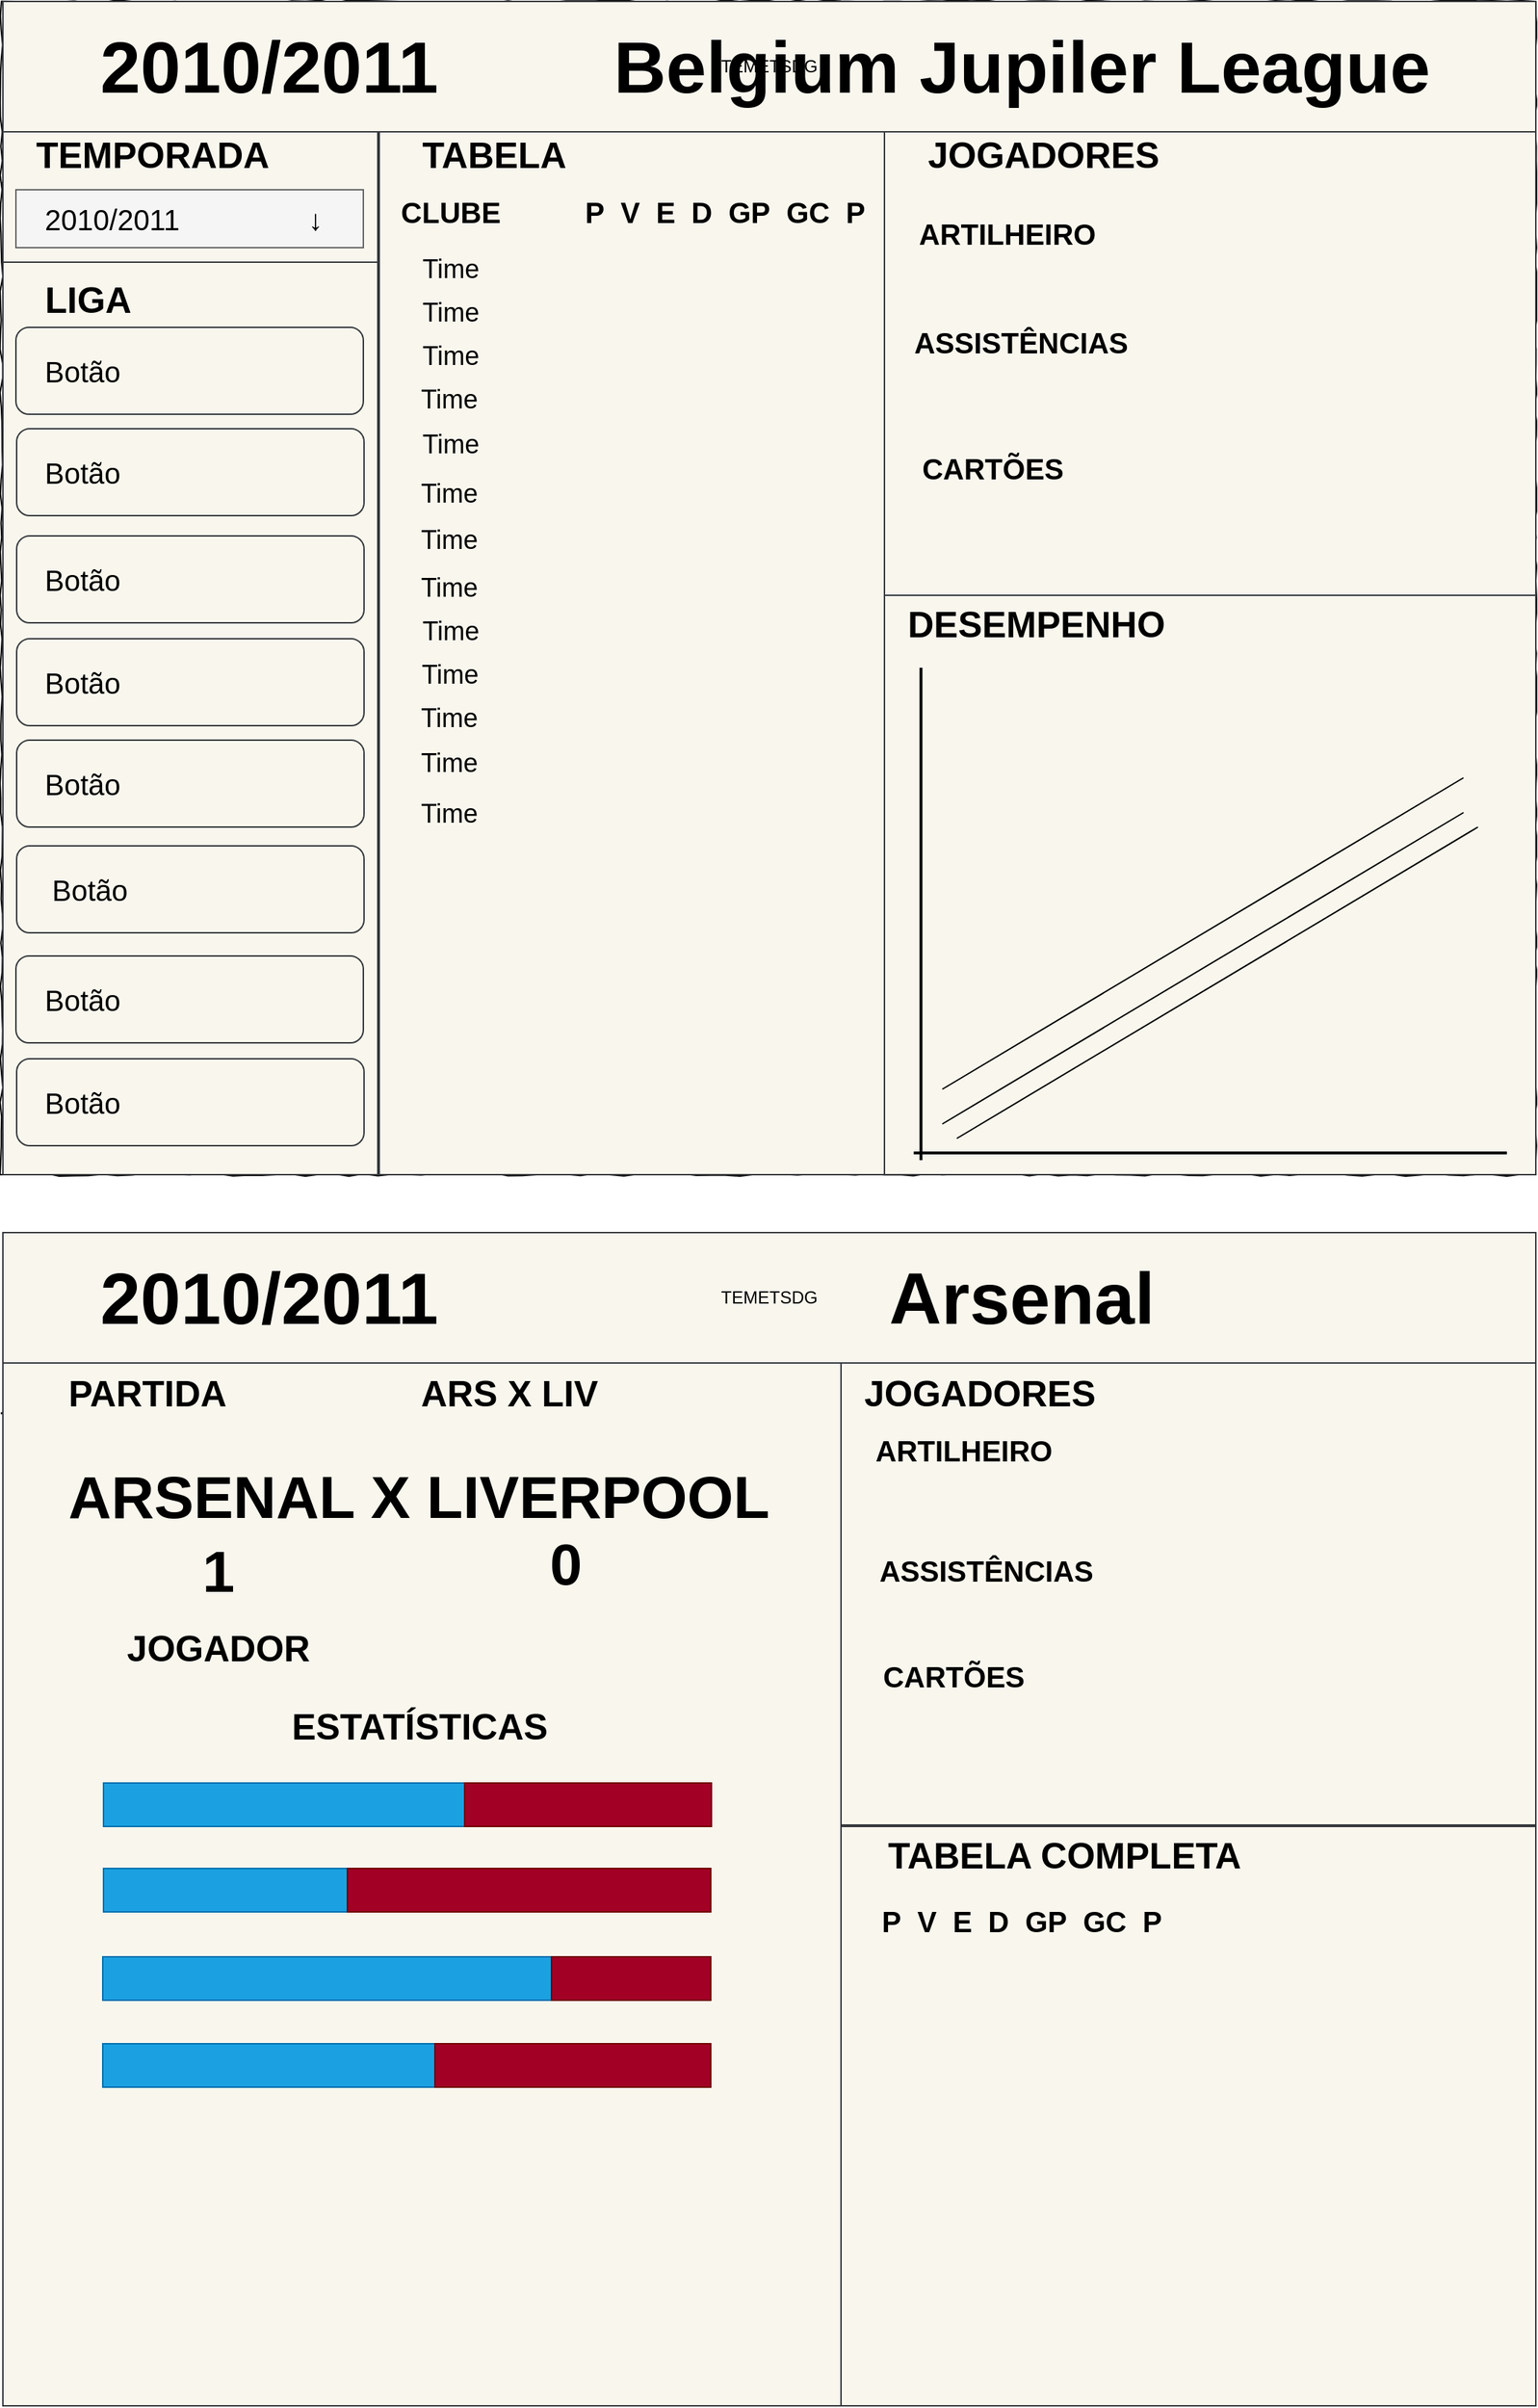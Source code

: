 <mxfile version="24.4.0" type="device">
  <diagram name="Page-1" id="03018318-947c-dd8e-b7a3-06fadd420f32">
    <mxGraphModel dx="1767" dy="884" grid="1" gridSize="10" guides="1" tooltips="1" connect="1" arrows="1" fold="1" page="1" pageScale="1" pageWidth="1100" pageHeight="850" background="#ffffff" math="0" shadow="0">
      <root>
        <mxCell id="0" />
        <mxCell id="1" parent="0" />
        <mxCell id="677b7b8949515195-1" value="&#xa;&lt;b style=&quot;forced-color-adjust: none; border-color: rgb(0, 0, 0); color: rgb(0, 0, 0); font-family: Helvetica; font-style: normal; font-variant-ligatures: normal; font-variant-caps: normal; letter-spacing: normal; orphans: 2; text-align: center; text-indent: 0px; text-transform: none; widows: 2; word-spacing: 0px; -webkit-text-stroke-width: 0px; white-space: normal; background-color: rgb(27, 29, 30); text-decoration-thickness: initial; text-decoration-style: initial; text-decoration-color: initial; font-size: 25px;&quot;&gt;TEMPORADA&lt;/b&gt;&#xa;&#xa;" style="whiteSpace=wrap;html=1;rounded=0;shadow=0;labelBackgroundColor=none;strokeColor=#000000;strokeWidth=1;fillColor=none;fontFamily=Verdana;fontSize=12;fontColor=#000000;align=center;comic=1;" parent="1" vertex="1">
          <mxGeometry x="20" y="20" width="1060" height="810" as="geometry" />
        </mxCell>
        <mxCell id="677b7b8949515195-4" value="Topic 1" style="text;html=1;points=[];align=left;verticalAlign=top;spacingTop=-4;fontSize=14;fontFamily=Verdana" parent="1" vertex="1">
          <mxGeometry x="780" y="40" width="60" height="20" as="geometry" />
        </mxCell>
        <mxCell id="677b7b8949515195-5" value="Topic 2" style="text;html=1;points=[];align=left;verticalAlign=top;spacingTop=-4;fontSize=14;fontFamily=Verdana" parent="1" vertex="1">
          <mxGeometry x="860" y="40" width="60" height="20" as="geometry" />
        </mxCell>
        <mxCell id="677b7b8949515195-6" value="Topic 3" style="text;html=1;points=[];align=left;verticalAlign=top;spacingTop=-4;fontSize=14;fontFamily=Verdana" parent="1" vertex="1">
          <mxGeometry x="930" y="40" width="60" height="20" as="geometry" />
        </mxCell>
        <mxCell id="677b7b8949515195-7" value="Topic 4" style="text;html=1;points=[];align=left;verticalAlign=top;spacingTop=-4;fontSize=14;fontFamily=Verdana" parent="1" vertex="1">
          <mxGeometry x="1000" y="40" width="60" height="20" as="geometry" />
        </mxCell>
        <mxCell id="677b7b8949515195-8" value="" style="whiteSpace=wrap;html=1;rounded=0;shadow=0;labelBackgroundColor=none;strokeWidth=1;fillColor=none;fontFamily=Verdana;fontSize=12;align=center;comic=1;" parent="1" vertex="1">
          <mxGeometry x="30" y="230" width="200" height="590" as="geometry" />
        </mxCell>
        <mxCell id="677b7b8949515195-9" value="" style="line;strokeWidth=1;html=1;rounded=0;shadow=0;labelBackgroundColor=none;fillColor=none;fontFamily=Verdana;fontSize=14;fontColor=#000000;align=center;comic=1;" parent="1" vertex="1">
          <mxGeometry x="20" y="140" width="1060" height="10" as="geometry" />
        </mxCell>
        <mxCell id="677b7b8949515195-10" value="" style="whiteSpace=wrap;html=1;rounded=0;shadow=0;labelBackgroundColor=none;strokeWidth=1;fillColor=none;fontFamily=Verdana;fontSize=12;align=center;comic=1;" parent="1" vertex="1">
          <mxGeometry x="30" y="160" width="1040" height="50" as="geometry" />
        </mxCell>
        <mxCell id="677b7b8949515195-11" value="Section 1" style="text;html=1;points=[];align=left;verticalAlign=top;spacingTop=-4;fontSize=14;fontFamily=Verdana" parent="1" vertex="1">
          <mxGeometry x="330" y="175" width="60" height="20" as="geometry" />
        </mxCell>
        <mxCell id="677b7b8949515195-12" value="Section 2" style="text;html=1;points=[];align=left;verticalAlign=top;spacingTop=-4;fontSize=14;fontFamily=Verdana" parent="1" vertex="1">
          <mxGeometry x="477" y="175" width="60" height="20" as="geometry" />
        </mxCell>
        <mxCell id="677b7b8949515195-13" value="Section 3" style="text;html=1;points=[];align=left;verticalAlign=top;spacingTop=-4;fontSize=14;fontFamily=Verdana" parent="1" vertex="1">
          <mxGeometry x="623" y="175" width="60" height="20" as="geometry" />
        </mxCell>
        <mxCell id="677b7b8949515195-14" value="Section 4" style="text;html=1;points=[];align=left;verticalAlign=top;spacingTop=-4;fontSize=14;fontFamily=Verdana" parent="1" vertex="1">
          <mxGeometry x="770" y="175" width="60" height="20" as="geometry" />
        </mxCell>
        <mxCell id="677b7b8949515195-15" value="&lt;div style=&quot;text-align: justify&quot;&gt;&lt;span&gt;Lorem ipsum dolor sit amet, consectetur adipisicing elit, sed do eiusmod tempor incididunt ut labore et dolore magna aliqua. Ut enim ad minim veniam, quis nostrud exercitation ullamco laboris nisi ut aliquip ex ea commodo consequat. Duis aute irure dolor in reprehenderit in voluptate velit esse cillum dolore eu fugiat nulla pariatur. Excepteur sint occaecat cupidatat non proident, sunt in culpa qui officia deserunt mollit anim id est laborum.&lt;/span&gt;&lt;/div&gt;&lt;div style=&quot;text-align: justify&quot;&gt;&lt;span&gt;Sed ut perspiciatis unde omnis iste natus error sit voluptatem accusantium doloremque laudantium, totam rem aperiam, eaque ipsa quae ab illo inventore veritatis et quasi architecto beatae vitae dicta sunt explicabo. Nemo enim ipsam voluptatem quia voluptas sit aspernatur aut odit aut fugit, sed quia consequuntur magni dolores eos qui ratione voluptatem sequi nesciunt.&amp;nbsp;&lt;/span&gt;&lt;/div&gt;" style="whiteSpace=wrap;html=1;rounded=0;shadow=0;labelBackgroundColor=none;strokeWidth=1;fillColor=none;fontFamily=Verdana;fontSize=12;align=center;verticalAlign=top;spacing=10;comic=1;" parent="1" vertex="1">
          <mxGeometry x="250" y="640" width="580" height="180" as="geometry" />
        </mxCell>
        <mxCell id="677b7b8949515195-25" value="" style="whiteSpace=wrap;html=1;rounded=0;shadow=0;labelBackgroundColor=none;strokeWidth=1;fillColor=none;fontFamily=Verdana;fontSize=12;align=center;comic=1;" parent="1" vertex="1">
          <mxGeometry x="840" y="230" width="230" height="400" as="geometry" />
        </mxCell>
        <mxCell id="677b7b8949515195-26" value="" style="whiteSpace=wrap;html=1;rounded=0;shadow=0;labelBackgroundColor=none;strokeWidth=1;fillColor=none;fontFamily=Verdana;fontSize=12;align=center;comic=1;" parent="1" vertex="1">
          <mxGeometry x="840" y="640" width="230" height="180" as="geometry" />
        </mxCell>
        <mxCell id="677b7b8949515195-27" value="Section 1" style="text;html=1;points=[];align=left;verticalAlign=top;spacingTop=-4;fontSize=14;fontFamily=Verdana" parent="1" vertex="1">
          <mxGeometry x="40" y="250" width="170" height="20" as="geometry" />
        </mxCell>
        <mxCell id="677b7b8949515195-28" value="Section 2" style="text;html=1;points=[];align=left;verticalAlign=top;spacingTop=-4;fontSize=14;fontFamily=Verdana" parent="1" vertex="1">
          <mxGeometry x="40" y="286" width="170" height="20" as="geometry" />
        </mxCell>
        <mxCell id="677b7b8949515195-29" value="Section 3" style="text;html=1;points=[];align=left;verticalAlign=top;spacingTop=-4;fontSize=14;fontFamily=Verdana" parent="1" vertex="1">
          <mxGeometry x="40" y="321" width="170" height="20" as="geometry" />
        </mxCell>
        <mxCell id="677b7b8949515195-30" value="Section 4" style="text;html=1;points=[];align=left;verticalAlign=top;spacingTop=-4;fontSize=14;fontFamily=Verdana" parent="1" vertex="1">
          <mxGeometry x="40" y="357" width="170" height="20" as="geometry" />
        </mxCell>
        <mxCell id="677b7b8949515195-31" value="Section 7" style="text;html=1;points=[];align=left;verticalAlign=top;spacingTop=-4;fontSize=14;fontFamily=Verdana" parent="1" vertex="1">
          <mxGeometry x="40" y="464" width="170" height="20" as="geometry" />
        </mxCell>
        <mxCell id="677b7b8949515195-32" value="Section 8" style="text;html=1;points=[];align=left;verticalAlign=top;spacingTop=-4;fontSize=14;fontFamily=Verdana" parent="1" vertex="1">
          <mxGeometry x="40" y="500" width="170" height="20" as="geometry" />
        </mxCell>
        <mxCell id="677b7b8949515195-33" value="Section 9" style="text;html=1;points=[];align=left;verticalAlign=top;spacingTop=-4;fontSize=14;fontFamily=Verdana" parent="1" vertex="1">
          <mxGeometry x="40" y="536" width="170" height="20" as="geometry" />
        </mxCell>
        <mxCell id="677b7b8949515195-34" value="Section 10" style="text;html=1;points=[];align=left;verticalAlign=top;spacingTop=-4;fontSize=14;fontFamily=Verdana" parent="1" vertex="1">
          <mxGeometry x="40" y="571" width="170" height="20" as="geometry" />
        </mxCell>
        <mxCell id="677b7b8949515195-35" value="Section 11" style="text;html=1;points=[];align=left;verticalAlign=top;spacingTop=-4;fontSize=14;fontFamily=Verdana" parent="1" vertex="1">
          <mxGeometry x="40" y="607" width="170" height="20" as="geometry" />
        </mxCell>
        <mxCell id="677b7b8949515195-36" value="Section 12" style="text;html=1;points=[];align=left;verticalAlign=top;spacingTop=-4;fontSize=14;fontFamily=Verdana" parent="1" vertex="1">
          <mxGeometry x="40" y="643" width="170" height="20" as="geometry" />
        </mxCell>
        <mxCell id="677b7b8949515195-37" value="Section 13" style="text;html=1;points=[];align=left;verticalAlign=top;spacingTop=-4;fontSize=14;fontFamily=Verdana" parent="1" vertex="1">
          <mxGeometry x="40" y="679" width="170" height="20" as="geometry" />
        </mxCell>
        <mxCell id="677b7b8949515195-38" value="Section 14" style="text;html=1;points=[];align=left;verticalAlign=top;spacingTop=-4;fontSize=14;fontFamily=Verdana" parent="1" vertex="1">
          <mxGeometry x="40" y="714" width="170" height="20" as="geometry" />
        </mxCell>
        <mxCell id="677b7b8949515195-39" value="Section 5" style="text;html=1;points=[];align=left;verticalAlign=top;spacingTop=-4;fontSize=14;fontFamily=Verdana" parent="1" vertex="1">
          <mxGeometry x="40" y="393" width="170" height="20" as="geometry" />
        </mxCell>
        <mxCell id="677b7b8949515195-40" value="Section 6" style="text;html=1;points=[];align=left;verticalAlign=top;spacingTop=-4;fontSize=14;fontFamily=Verdana" parent="1" vertex="1">
          <mxGeometry x="40" y="429" width="170" height="20" as="geometry" />
        </mxCell>
        <mxCell id="677b7b8949515195-41" value="Section 15" style="text;html=1;points=[];align=left;verticalAlign=top;spacingTop=-4;fontSize=14;fontFamily=Verdana" parent="1" vertex="1">
          <mxGeometry x="40" y="750" width="170" height="20" as="geometry" />
        </mxCell>
        <mxCell id="677b7b8949515195-42" value="External Links" style="text;html=1;points=[];align=left;verticalAlign=top;spacingTop=-4;fontSize=14;fontFamily=Verdana" parent="1" vertex="1">
          <mxGeometry x="860" y="653" width="170" height="20" as="geometry" />
        </mxCell>
        <mxCell id="677b7b8949515195-44" value="Feature 1" style="text;html=1;points=[];align=left;verticalAlign=top;spacingTop=-4;fontSize=14;fontFamily=Verdana" parent="1" vertex="1">
          <mxGeometry x="860" y="250" width="170" height="20" as="geometry" />
        </mxCell>
        <mxCell id="677b7b8949515195-45" value="Feature 2" style="text;html=1;points=[];align=left;verticalAlign=top;spacingTop=-4;fontSize=14;fontFamily=Verdana" parent="1" vertex="1">
          <mxGeometry x="860" y="285" width="170" height="20" as="geometry" />
        </mxCell>
        <mxCell id="677b7b8949515195-46" value="Feature 3" style="text;html=1;points=[];align=left;verticalAlign=top;spacingTop=-4;fontSize=14;fontFamily=Verdana" parent="1" vertex="1">
          <mxGeometry x="860" y="320" width="170" height="20" as="geometry" />
        </mxCell>
        <mxCell id="677b7b8949515195-47" value="Feature 4" style="text;html=1;points=[];align=left;verticalAlign=top;spacingTop=-4;fontSize=14;fontFamily=Verdana" parent="1" vertex="1">
          <mxGeometry x="860" y="355" width="170" height="20" as="geometry" />
        </mxCell>
        <mxCell id="677b7b8949515195-48" value="Feature 5" style="text;html=1;points=[];align=left;verticalAlign=top;spacingTop=-4;fontSize=14;fontFamily=Verdana" parent="1" vertex="1">
          <mxGeometry x="860" y="390" width="170" height="20" as="geometry" />
        </mxCell>
        <mxCell id="677b7b8949515195-49" value="Feature 6" style="text;html=1;points=[];align=left;verticalAlign=top;spacingTop=-4;fontSize=14;fontFamily=Verdana" parent="1" vertex="1">
          <mxGeometry x="860" y="425" width="170" height="20" as="geometry" />
        </mxCell>
        <mxCell id="K0GznlZkVkW4BmWuApX--1" value="TEMETSDG" style="rounded=0;whiteSpace=wrap;html=1;fillColor=#f9f7ed;strokeColor=#36393d;" vertex="1" parent="1">
          <mxGeometry x="21" y="20" width="1059" height="90" as="geometry" />
        </mxCell>
        <mxCell id="K0GznlZkVkW4BmWuApX--2" value="&lt;font color=&quot;#000000&quot; style=&quot;font-size: 50px;&quot;&gt;&lt;b&gt;2010/2011&lt;/b&gt;&lt;/font&gt;" style="text;html=1;align=center;verticalAlign=middle;whiteSpace=wrap;rounded=0;fillColor=none;strokeColor=none;" vertex="1" parent="1">
          <mxGeometry x="40" y="30" width="330" height="70" as="geometry" />
        </mxCell>
        <mxCell id="K0GznlZkVkW4BmWuApX--3" value="&lt;font color=&quot;#000000&quot; style=&quot;font-size: 50px;&quot;&gt;&lt;b&gt;Belgium Jupiler League&lt;/b&gt;&lt;/font&gt;" style="text;html=1;align=center;verticalAlign=middle;whiteSpace=wrap;rounded=0;fillColor=none;strokeColor=none;" vertex="1" parent="1">
          <mxGeometry x="410" y="30" width="630" height="70" as="geometry" />
        </mxCell>
        <mxCell id="K0GznlZkVkW4BmWuApX--4" value="" style="rounded=0;whiteSpace=wrap;html=1;fillColor=#f9f7ed;strokeColor=#36393d;" vertex="1" parent="1">
          <mxGeometry x="21" y="110" width="259" height="90" as="geometry" />
        </mxCell>
        <mxCell id="K0GznlZkVkW4BmWuApX--6" value="&lt;font size=&quot;1&quot; color=&quot;#000000&quot; style=&quot;&quot;&gt;&lt;b style=&quot;font-size: 25px;&quot;&gt;TEMPORADA&lt;/b&gt;&lt;/font&gt;" style="text;html=1;align=center;verticalAlign=middle;whiteSpace=wrap;rounded=0;fillColor=none;strokeColor=none;" vertex="1" parent="1">
          <mxGeometry x="30" y="110" width="189" height="30" as="geometry" />
        </mxCell>
        <mxCell id="K0GznlZkVkW4BmWuApX--7" value="" style="rounded=0;whiteSpace=wrap;html=1;fillColor=#f5f5f5;strokeColor=#666666;fontColor=#333333;" vertex="1" parent="1">
          <mxGeometry x="30" y="150" width="240" height="40" as="geometry" />
        </mxCell>
        <mxCell id="K0GznlZkVkW4BmWuApX--8" value="Text" style="text;html=1;align=center;verticalAlign=middle;whiteSpace=wrap;rounded=0;" vertex="1" parent="1">
          <mxGeometry x="480" y="320" width="60" height="30" as="geometry" />
        </mxCell>
        <mxCell id="K0GznlZkVkW4BmWuApX--9" value="Text" style="text;html=1;align=center;verticalAlign=middle;whiteSpace=wrap;rounded=0;" vertex="1" parent="1">
          <mxGeometry x="480" y="320" width="60" height="30" as="geometry" />
        </mxCell>
        <mxCell id="K0GznlZkVkW4BmWuApX--10" value="&lt;font color=&quot;#000000&quot; style=&quot;font-size: 20px;&quot;&gt;2010/2011&amp;nbsp; &amp;nbsp; &amp;nbsp; &amp;nbsp; &amp;nbsp; &amp;nbsp; &amp;nbsp; &amp;nbsp; ↓&lt;/font&gt;" style="text;html=1;align=center;verticalAlign=middle;whiteSpace=wrap;rounded=0;fillColor=none;strokeColor=none;" vertex="1" parent="1">
          <mxGeometry x="30.5" y="155" width="229.5" height="30" as="geometry" />
        </mxCell>
        <mxCell id="K0GznlZkVkW4BmWuApX--11" value="" style="rounded=0;whiteSpace=wrap;html=1;fillColor=#f9f7ed;strokeColor=#36393d;" vertex="1" parent="1">
          <mxGeometry x="21" y="200" width="259" height="630" as="geometry" />
        </mxCell>
        <mxCell id="K0GznlZkVkW4BmWuApX--12" value="&lt;span style=&quot;color: rgba(0, 0, 0, 0); font-family: monospace; font-size: 0px; text-align: start; text-wrap: nowrap;&quot;&gt;%3CmxGraphModel%3E%3Croot%3E%3CmxCell%20id%3D%220%22%2F%3E%3CmxCell%20id%3D%221%22%20parent%3D%220%22%2F%3E%3CmxCell%20id%3D%222%22%20value%3D%22%26lt%3Bfont%20color%3D%26quot%3B%23000000%26quot%3B%20style%3D%26quot%3Bfont-size%3A%2020px%3B%26quot%3B%26gt%3B2010%2F2011%26amp%3Bnbsp%3B%20%26amp%3Bnbsp%3B%20%26amp%3Bnbsp%3B%20%26amp%3Bnbsp%3B%20%26amp%3Bnbsp%3B%20%26amp%3Bnbsp%3B%20%26amp%3Bnbsp%3B%20%26amp%3Bnbsp%3B%20%E2%86%93%26lt%3B%2Ffont%26gt%3B%22%20style%3D%22text%3Bhtml%3D1%3Balign%3Dcenter%3BverticalAlign%3Dmiddle%3BwhiteSpace%3Dwrap%3Brounded%3D0%3BfillColor%3Dnone%3BstrokeColor%3Dnone%3B%22%20vertex%3D%221%22%20parent%3D%221%22%3E%3CmxGeometry%20x%3D%2230.5%22%20y%3D%22155%22%20width%3D%22229.5%22%20height%3D%2230%22%20as%3D%22geometry%22%2F%3E%3C%2FmxCell%3E%3C%2Froot%3E%3C%2FmxGraphModel%3E&lt;/span&gt;" style="rounded=1;whiteSpace=wrap;html=1;fillColor=#f9f7ed;strokeColor=#36393d;" vertex="1" parent="1">
          <mxGeometry x="30" y="245" width="240" height="60" as="geometry" />
        </mxCell>
        <mxCell id="K0GznlZkVkW4BmWuApX--13" value="&lt;font color=&quot;#000000&quot;&gt;&lt;span style=&quot;font-size: 20px;&quot;&gt;Botão&lt;/span&gt;&lt;/font&gt;" style="text;html=1;align=left;verticalAlign=middle;whiteSpace=wrap;rounded=0;fillColor=none;strokeColor=none;" vertex="1" parent="1">
          <mxGeometry x="47.63" y="260" width="154.75" height="30" as="geometry" />
        </mxCell>
        <mxCell id="K0GznlZkVkW4BmWuApX--15" value="&lt;span style=&quot;color: rgba(0, 0, 0, 0); font-family: monospace; font-size: 0px; text-align: start; text-wrap: nowrap;&quot;&gt;%3CmxGraphModel%3E%3Croot%3E%3CmxCell%20id%3D%220%22%2F%3E%3CmxCell%20id%3D%221%22%20parent%3D%220%22%2F%3E%3CmxCell%20id%3D%222%22%20value%3D%22%26lt%3Bfont%20color%3D%26quot%3B%23000000%26quot%3B%20style%3D%26quot%3Bfont-size%3A%2020px%3B%26quot%3B%26gt%3B2010%2F2011%26amp%3Bnbsp%3B%20%26amp%3Bnbsp%3B%20%26amp%3Bnbsp%3B%20%26amp%3Bnbsp%3B%20%26amp%3Bnbsp%3B%20%26amp%3Bnbsp%3B%20%26amp%3Bnbsp%3B%20%26amp%3Bnbsp%3B%20%E2%86%93%26lt%3B%2Ffont%26gt%3B%22%20style%3D%22text%3Bhtml%3D1%3Balign%3Dcenter%3BverticalAlign%3Dmiddle%3BwhiteSpace%3Dwrap%3Brounded%3D0%3BfillColor%3Dnone%3BstrokeColor%3Dnone%3B%22%20vertex%3D%221%22%20parent%3D%221%22%3E%3CmxGeometry%20x%3D%2230.5%22%20y%3D%22155%22%20width%3D%22229.5%22%20height%3D%2230%22%20as%3D%22geometry%22%2F%3E%3C%2FmxCell%3E%3C%2Froot%3E%3C%2FmxGraphModel%3E&lt;/span&gt;" style="rounded=1;whiteSpace=wrap;html=1;fillColor=#f9f7ed;strokeColor=#36393d;" vertex="1" parent="1">
          <mxGeometry x="30.5" y="389" width="240" height="60" as="geometry" />
        </mxCell>
        <mxCell id="K0GznlZkVkW4BmWuApX--16" value="&lt;span style=&quot;color: rgba(0, 0, 0, 0); font-family: monospace; font-size: 0px; text-align: start; text-wrap: nowrap;&quot;&gt;%3CmxGraphModel%3E%3Croot%3E%3CmxCell%20id%3D%220%22%2F%3E%3CmxCell%20id%3D%221%22%20parent%3D%220%22%2F%3E%3CmxCell%20id%3D%222%22%20value%3D%22%26lt%3Bfont%20color%3D%26quot%3B%23000000%26quot%3B%20style%3D%26quot%3Bfont-size%3A%2020px%3B%26quot%3B%26gt%3B2010%2F2011%26amp%3Bnbsp%3B%20%26amp%3Bnbsp%3B%20%26amp%3Bnbsp%3B%20%26amp%3Bnbsp%3B%20%26amp%3Bnbsp%3B%20%26amp%3Bnbsp%3B%20%26amp%3Bnbsp%3B%20%26amp%3Bnbsp%3B%20%E2%86%93%26lt%3B%2Ffont%26gt%3B%22%20style%3D%22text%3Bhtml%3D1%3Balign%3Dcenter%3BverticalAlign%3Dmiddle%3BwhiteSpace%3Dwrap%3Brounded%3D0%3BfillColor%3Dnone%3BstrokeColor%3Dnone%3B%22%20vertex%3D%221%22%20parent%3D%221%22%3E%3CmxGeometry%20x%3D%2230.5%22%20y%3D%22155%22%20width%3D%22229.5%22%20height%3D%2230%22%20as%3D%22geometry%22%2F%3E%3C%2FmxCell%3E%3C%2Froot%3E%3C%2FmxGraphModel%3E&lt;/span&gt;" style="rounded=1;whiteSpace=wrap;html=1;fillColor=#f9f7ed;strokeColor=#36393d;" vertex="1" parent="1">
          <mxGeometry x="30.5" y="460" width="240" height="60" as="geometry" />
        </mxCell>
        <mxCell id="K0GznlZkVkW4BmWuApX--17" value="&lt;span style=&quot;color: rgba(0, 0, 0, 0); font-family: monospace; font-size: 0px; text-align: start; text-wrap: nowrap;&quot;&gt;%3CmxGraphModel%3E%3Croot%3E%3CmxCell%20id%3D%220%22%2F%3E%3CmxCell%20id%3D%221%22%20parent%3D%220%22%2F%3E%3CmxCell%20id%3D%222%22%20value%3D%22%26lt%3Bfont%20color%3D%26quot%3B%23000000%26quot%3B%20style%3D%26quot%3Bfont-size%3A%2020px%3B%26quot%3B%26gt%3B2010%2F2011%26amp%3Bnbsp%3B%20%26amp%3Bnbsp%3B%20%26amp%3Bnbsp%3B%20%26amp%3Bnbsp%3B%20%26amp%3Bnbsp%3B%20%26amp%3Bnbsp%3B%20%26amp%3Bnbsp%3B%20%26amp%3Bnbsp%3B%20%E2%86%93%26lt%3B%2Ffont%26gt%3B%22%20style%3D%22text%3Bhtml%3D1%3Balign%3Dcenter%3BverticalAlign%3Dmiddle%3BwhiteSpace%3Dwrap%3Brounded%3D0%3BfillColor%3Dnone%3BstrokeColor%3Dnone%3B%22%20vertex%3D%221%22%20parent%3D%221%22%3E%3CmxGeometry%20x%3D%2230.5%22%20y%3D%22155%22%20width%3D%22229.5%22%20height%3D%2230%22%20as%3D%22geometry%22%2F%3E%3C%2FmxCell%3E%3C%2Froot%3E%3C%2FmxGraphModel%3E&lt;/span&gt;" style="rounded=1;whiteSpace=wrap;html=1;fillColor=#f9f7ed;strokeColor=#36393d;" vertex="1" parent="1">
          <mxGeometry x="30.5" y="530" width="240" height="60" as="geometry" />
        </mxCell>
        <mxCell id="K0GznlZkVkW4BmWuApX--18" value="&lt;span style=&quot;color: rgba(0, 0, 0, 0); font-family: monospace; font-size: 0px; text-align: start; text-wrap: nowrap;&quot;&gt;%3CmxGraphModel%3E%3Croot%3E%3CmxCell%20id%3D%220%22%2F%3E%3CmxCell%20id%3D%221%22%20parent%3D%220%22%2F%3E%3CmxCell%20id%3D%222%22%20value%3D%22%26lt%3Bfont%20color%3D%26quot%3B%23000000%26quot%3B%20style%3D%26quot%3Bfont-size%3A%2020px%3B%26quot%3B%26gt%3B2010%2F2011%26amp%3Bnbsp%3B%20%26amp%3Bnbsp%3B%20%26amp%3Bnbsp%3B%20%26amp%3Bnbsp%3B%20%26amp%3Bnbsp%3B%20%26amp%3Bnbsp%3B%20%26amp%3Bnbsp%3B%20%26amp%3Bnbsp%3B%20%E2%86%93%26lt%3B%2Ffont%26gt%3B%22%20style%3D%22text%3Bhtml%3D1%3Balign%3Dcenter%3BverticalAlign%3Dmiddle%3BwhiteSpace%3Dwrap%3Brounded%3D0%3BfillColor%3Dnone%3BstrokeColor%3Dnone%3B%22%20vertex%3D%221%22%20parent%3D%221%22%3E%3CmxGeometry%20x%3D%2230.5%22%20y%3D%22155%22%20width%3D%22229.5%22%20height%3D%2230%22%20as%3D%22geometry%22%2F%3E%3C%2FmxCell%3E%3C%2Froot%3E%3C%2FmxGraphModel%3E&lt;/span&gt;" style="rounded=1;whiteSpace=wrap;html=1;fillColor=#f9f7ed;strokeColor=#36393d;" vertex="1" parent="1">
          <mxGeometry x="30.5" y="603" width="240" height="60" as="geometry" />
        </mxCell>
        <mxCell id="K0GznlZkVkW4BmWuApX--19" value="&lt;span style=&quot;color: rgba(0, 0, 0, 0); font-family: monospace; font-size: 0px; text-align: start; text-wrap: nowrap;&quot;&gt;%3CmxGraphModel%3E%3Croot%3E%3CmxCell%20id%3D%220%22%2F%3E%3CmxCell%20id%3D%221%22%20parent%3D%220%22%2F%3E%3CmxCell%20id%3D%222%22%20value%3D%22%26lt%3Bfont%20color%3D%26quot%3B%23000000%26quot%3B%20style%3D%26quot%3Bfont-size%3A%2020px%3B%26quot%3B%26gt%3B2010%2F2011%26amp%3Bnbsp%3B%20%26amp%3Bnbsp%3B%20%26amp%3Bnbsp%3B%20%26amp%3Bnbsp%3B%20%26amp%3Bnbsp%3B%20%26amp%3Bnbsp%3B%20%26amp%3Bnbsp%3B%20%26amp%3Bnbsp%3B%20%E2%86%93%26lt%3B%2Ffont%26gt%3B%22%20style%3D%22text%3Bhtml%3D1%3Balign%3Dcenter%3BverticalAlign%3Dmiddle%3BwhiteSpace%3Dwrap%3Brounded%3D0%3BfillColor%3Dnone%3BstrokeColor%3Dnone%3B%22%20vertex%3D%221%22%20parent%3D%221%22%3E%3CmxGeometry%20x%3D%2230.5%22%20y%3D%22155%22%20width%3D%22229.5%22%20height%3D%2230%22%20as%3D%22geometry%22%2F%3E%3C%2FmxCell%3E%3C%2Froot%3E%3C%2FmxGraphModel%3E&lt;/span&gt;" style="rounded=1;whiteSpace=wrap;html=1;fillColor=#f9f7ed;strokeColor=#36393d;" vertex="1" parent="1">
          <mxGeometry x="30" y="679" width="240" height="60" as="geometry" />
        </mxCell>
        <mxCell id="K0GznlZkVkW4BmWuApX--20" value="&lt;span style=&quot;color: rgba(0, 0, 0, 0); font-family: monospace; font-size: 0px; text-align: start; text-wrap: nowrap;&quot;&gt;%3CmxGraphModel%3E%3Croot%3E%3CmxCell%20id%3D%220%22%2F%3E%3CmxCell%20id%3D%221%22%20parent%3D%220%22%2F%3E%3CmxCell%20id%3D%222%22%20value%3D%22%26lt%3Bfont%20color%3D%26quot%3B%23000000%26quot%3B%20style%3D%26quot%3Bfont-size%3A%2020px%3B%26quot%3B%26gt%3B2010%2F2011%26amp%3Bnbsp%3B%20%26amp%3Bnbsp%3B%20%26amp%3Bnbsp%3B%20%26amp%3Bnbsp%3B%20%26amp%3Bnbsp%3B%20%26amp%3Bnbsp%3B%20%26amp%3Bnbsp%3B%20%26amp%3Bnbsp%3B%20%E2%86%93%26lt%3B%2Ffont%26gt%3B%22%20style%3D%22text%3Bhtml%3D1%3Balign%3Dcenter%3BverticalAlign%3Dmiddle%3BwhiteSpace%3Dwrap%3Brounded%3D0%3BfillColor%3Dnone%3BstrokeColor%3Dnone%3B%22%20vertex%3D%221%22%20parent%3D%221%22%3E%3CmxGeometry%20x%3D%2230.5%22%20y%3D%22155%22%20width%3D%22229.5%22%20height%3D%2230%22%20as%3D%22geometry%22%2F%3E%3C%2FmxCell%3E%3C%2Froot%3E%3C%2FmxGraphModel%3E&lt;/span&gt;" style="rounded=1;whiteSpace=wrap;html=1;fillColor=#f9f7ed;strokeColor=#36393d;" vertex="1" parent="1">
          <mxGeometry x="30.5" y="750" width="240" height="60" as="geometry" />
        </mxCell>
        <mxCell id="K0GznlZkVkW4BmWuApX--21" value="&lt;span style=&quot;color: rgba(0, 0, 0, 0); font-family: monospace; font-size: 0px; text-align: start; text-wrap: nowrap;&quot;&gt;%3CmxGraphModel%3E%3Croot%3E%3CmxCell%20id%3D%220%22%2F%3E%3CmxCell%20id%3D%221%22%20parent%3D%220%22%2F%3E%3CmxCell%20id%3D%222%22%20value%3D%22%26lt%3Bfont%20color%3D%26quot%3B%23000000%26quot%3B%20style%3D%26quot%3Bfont-size%3A%2020px%3B%26quot%3B%26gt%3B2010%2F2011%26amp%3Bnbsp%3B%20%26amp%3Bnbsp%3B%20%26amp%3Bnbsp%3B%20%26amp%3Bnbsp%3B%20%26amp%3Bnbsp%3B%20%26amp%3Bnbsp%3B%20%26amp%3Bnbsp%3B%20%26amp%3Bnbsp%3B%20%E2%86%93%26lt%3B%2Ffont%26gt%3B%22%20style%3D%22text%3Bhtml%3D1%3Balign%3Dcenter%3BverticalAlign%3Dmiddle%3BwhiteSpace%3Dwrap%3Brounded%3D0%3BfillColor%3Dnone%3BstrokeColor%3Dnone%3B%22%20vertex%3D%221%22%20parent%3D%221%22%3E%3CmxGeometry%20x%3D%2230.5%22%20y%3D%22155%22%20width%3D%22229.5%22%20height%3D%2230%22%20as%3D%22geometry%22%2F%3E%3C%2FmxCell%3E%3C%2Froot%3E%3C%2FmxGraphModel%3E&lt;/span&gt;" style="rounded=1;whiteSpace=wrap;html=1;fillColor=#f9f7ed;strokeColor=#36393d;" vertex="1" parent="1">
          <mxGeometry x="30.5" y="315" width="240" height="60" as="geometry" />
        </mxCell>
        <mxCell id="K0GznlZkVkW4BmWuApX--23" value="&lt;font color=&quot;#000000&quot;&gt;&lt;span style=&quot;font-size: 20px;&quot;&gt;Botão&lt;/span&gt;&lt;/font&gt;" style="text;html=1;align=left;verticalAlign=middle;whiteSpace=wrap;rounded=0;fillColor=none;strokeColor=none;" vertex="1" parent="1">
          <mxGeometry x="47.63" y="330" width="154.75" height="30" as="geometry" />
        </mxCell>
        <mxCell id="K0GznlZkVkW4BmWuApX--24" value="&lt;font color=&quot;#000000&quot;&gt;&lt;span style=&quot;font-size: 20px;&quot;&gt;Botão&lt;/span&gt;&lt;/font&gt;" style="text;html=1;align=left;verticalAlign=middle;whiteSpace=wrap;rounded=0;fillColor=none;strokeColor=none;" vertex="1" parent="1">
          <mxGeometry x="47.63" y="404" width="154.75" height="30" as="geometry" />
        </mxCell>
        <mxCell id="K0GznlZkVkW4BmWuApX--25" value="&lt;font color=&quot;#000000&quot;&gt;&lt;span style=&quot;font-size: 20px;&quot;&gt;Botão&lt;/span&gt;&lt;/font&gt;" style="text;html=1;align=left;verticalAlign=middle;whiteSpace=wrap;rounded=0;fillColor=none;strokeColor=none;" vertex="1" parent="1">
          <mxGeometry x="47.63" y="475" width="154.75" height="30" as="geometry" />
        </mxCell>
        <mxCell id="K0GznlZkVkW4BmWuApX--26" value="&lt;font color=&quot;#000000&quot;&gt;&lt;span style=&quot;font-size: 20px;&quot;&gt;Botão&lt;/span&gt;&lt;/font&gt;" style="text;html=1;align=left;verticalAlign=middle;whiteSpace=wrap;rounded=0;fillColor=none;strokeColor=none;" vertex="1" parent="1">
          <mxGeometry x="47.63" y="545" width="154.75" height="30" as="geometry" />
        </mxCell>
        <mxCell id="K0GznlZkVkW4BmWuApX--27" value="&lt;font color=&quot;#000000&quot;&gt;&lt;span style=&quot;font-size: 20px;&quot;&gt;Botão&lt;/span&gt;&lt;/font&gt;" style="text;html=1;align=left;verticalAlign=middle;whiteSpace=wrap;rounded=0;fillColor=none;strokeColor=none;" vertex="1" parent="1">
          <mxGeometry x="52.63" y="618" width="154.75" height="30" as="geometry" />
        </mxCell>
        <mxCell id="K0GznlZkVkW4BmWuApX--28" value="&lt;font color=&quot;#000000&quot;&gt;&lt;span style=&quot;font-size: 20px;&quot;&gt;Botão&lt;/span&gt;&lt;/font&gt;" style="text;html=1;align=left;verticalAlign=middle;whiteSpace=wrap;rounded=0;fillColor=none;strokeColor=none;" vertex="1" parent="1">
          <mxGeometry x="47.63" y="694" width="154.75" height="30" as="geometry" />
        </mxCell>
        <mxCell id="K0GznlZkVkW4BmWuApX--29" value="&lt;font color=&quot;#000000&quot;&gt;&lt;span style=&quot;font-size: 20px;&quot;&gt;Botão&lt;/span&gt;&lt;/font&gt;" style="text;html=1;align=left;verticalAlign=middle;whiteSpace=wrap;rounded=0;fillColor=none;strokeColor=none;" vertex="1" parent="1">
          <mxGeometry x="47.63" y="765" width="154.75" height="30" as="geometry" />
        </mxCell>
        <mxCell id="K0GznlZkVkW4BmWuApX--30" value="&lt;font size=&quot;1&quot; color=&quot;#000000&quot; style=&quot;&quot;&gt;&lt;b style=&quot;font-size: 25px;&quot;&gt;LIGA&lt;/b&gt;&lt;/font&gt;" style="text;html=1;align=center;verticalAlign=middle;whiteSpace=wrap;rounded=0;fillColor=none;strokeColor=none;" vertex="1" parent="1">
          <mxGeometry x="30" y="210" width="100" height="30" as="geometry" />
        </mxCell>
        <mxCell id="K0GznlZkVkW4BmWuApX--32" value="" style="rounded=0;whiteSpace=wrap;html=1;fillColor=#f9f7ed;strokeColor=#36393d;" vertex="1" parent="1">
          <mxGeometry x="281" y="110" width="349" height="720" as="geometry" />
        </mxCell>
        <mxCell id="K0GznlZkVkW4BmWuApX--34" value="&lt;font size=&quot;1&quot; color=&quot;#000000&quot; style=&quot;&quot;&gt;&lt;b style=&quot;font-size: 25px;&quot;&gt;TABELA&lt;/b&gt;&lt;/font&gt;" style="text;html=1;align=center;verticalAlign=middle;whiteSpace=wrap;rounded=0;fillColor=none;strokeColor=none;" vertex="1" parent="1">
          <mxGeometry x="290.5" y="110" width="139" height="30" as="geometry" />
        </mxCell>
        <mxCell id="K0GznlZkVkW4BmWuApX--35" value="&lt;font size=&quot;1&quot; color=&quot;#000000&quot; style=&quot;&quot;&gt;&lt;b style=&quot;font-size: 20px;&quot;&gt;CLUBE&lt;/b&gt;&lt;/font&gt;" style="text;html=1;align=center;verticalAlign=middle;whiteSpace=wrap;rounded=0;fillColor=none;strokeColor=none;" vertex="1" parent="1">
          <mxGeometry x="281" y="150" width="99" height="30" as="geometry" />
        </mxCell>
        <mxCell id="K0GznlZkVkW4BmWuApX--36" value="&lt;font size=&quot;1&quot; color=&quot;#000000&quot; style=&quot;&quot;&gt;&lt;span style=&quot;font-size: 18px;&quot;&gt;Time&lt;/span&gt;&lt;/font&gt;" style="text;html=1;align=center;verticalAlign=middle;whiteSpace=wrap;rounded=0;fillColor=none;strokeColor=none;" vertex="1" parent="1">
          <mxGeometry x="281" y="190" width="99" height="30" as="geometry" />
        </mxCell>
        <mxCell id="K0GznlZkVkW4BmWuApX--46" value="&lt;font size=&quot;1&quot; color=&quot;#000000&quot; style=&quot;&quot;&gt;&lt;span style=&quot;font-size: 18px;&quot;&gt;Time&lt;/span&gt;&lt;/font&gt;" style="text;html=1;align=center;verticalAlign=middle;whiteSpace=wrap;rounded=0;fillColor=none;strokeColor=none;" vertex="1" parent="1">
          <mxGeometry x="281" y="250" width="99" height="30" as="geometry" />
        </mxCell>
        <mxCell id="K0GznlZkVkW4BmWuApX--47" value="&lt;font size=&quot;1&quot; color=&quot;#000000&quot; style=&quot;&quot;&gt;&lt;span style=&quot;font-size: 18px;&quot;&gt;Time&lt;/span&gt;&lt;/font&gt;" style="text;html=1;align=center;verticalAlign=middle;whiteSpace=wrap;rounded=0;fillColor=none;strokeColor=none;" vertex="1" parent="1">
          <mxGeometry x="281" y="220" width="99" height="30" as="geometry" />
        </mxCell>
        <mxCell id="K0GznlZkVkW4BmWuApX--48" value="&lt;font size=&quot;1&quot; color=&quot;#000000&quot; style=&quot;&quot;&gt;&lt;span style=&quot;font-size: 18px;&quot;&gt;Time&lt;/span&gt;&lt;/font&gt;" style="text;html=1;align=center;verticalAlign=middle;whiteSpace=wrap;rounded=0;fillColor=none;strokeColor=none;" vertex="1" parent="1">
          <mxGeometry x="280" y="280" width="99" height="30" as="geometry" />
        </mxCell>
        <mxCell id="K0GznlZkVkW4BmWuApX--49" value="&lt;font size=&quot;1&quot; color=&quot;#000000&quot; style=&quot;&quot;&gt;&lt;span style=&quot;font-size: 18px;&quot;&gt;Time&lt;/span&gt;&lt;/font&gt;" style="text;html=1;align=center;verticalAlign=middle;whiteSpace=wrap;rounded=0;fillColor=none;strokeColor=none;" vertex="1" parent="1">
          <mxGeometry x="281" y="311" width="99" height="30" as="geometry" />
        </mxCell>
        <mxCell id="K0GznlZkVkW4BmWuApX--50" value="&lt;font size=&quot;1&quot; color=&quot;#000000&quot; style=&quot;&quot;&gt;&lt;span style=&quot;font-size: 18px;&quot;&gt;Time&lt;/span&gt;&lt;/font&gt;" style="text;html=1;align=center;verticalAlign=middle;whiteSpace=wrap;rounded=0;fillColor=none;strokeColor=none;" vertex="1" parent="1">
          <mxGeometry x="280" y="345" width="99" height="30" as="geometry" />
        </mxCell>
        <mxCell id="K0GznlZkVkW4BmWuApX--51" value="&lt;font size=&quot;1&quot; color=&quot;#000000&quot; style=&quot;&quot;&gt;&lt;span style=&quot;font-size: 18px;&quot;&gt;Time&lt;/span&gt;&lt;/font&gt;" style="text;html=1;align=center;verticalAlign=middle;whiteSpace=wrap;rounded=0;fillColor=none;strokeColor=none;" vertex="1" parent="1">
          <mxGeometry x="280" y="377" width="99" height="30" as="geometry" />
        </mxCell>
        <mxCell id="K0GznlZkVkW4BmWuApX--52" value="&lt;font size=&quot;1&quot; color=&quot;#000000&quot; style=&quot;&quot;&gt;&lt;span style=&quot;font-size: 18px;&quot;&gt;Time&lt;/span&gt;&lt;/font&gt;" style="text;html=1;align=center;verticalAlign=middle;whiteSpace=wrap;rounded=0;fillColor=none;strokeColor=none;" vertex="1" parent="1">
          <mxGeometry x="280" y="410" width="99" height="30" as="geometry" />
        </mxCell>
        <mxCell id="K0GznlZkVkW4BmWuApX--53" value="&lt;font size=&quot;1&quot; color=&quot;#000000&quot; style=&quot;&quot;&gt;&lt;span style=&quot;font-size: 18px;&quot;&gt;Time&lt;/span&gt;&lt;/font&gt;" style="text;html=1;align=center;verticalAlign=middle;whiteSpace=wrap;rounded=0;fillColor=none;strokeColor=none;" vertex="1" parent="1">
          <mxGeometry x="280" y="470" width="100" height="30" as="geometry" />
        </mxCell>
        <mxCell id="K0GznlZkVkW4BmWuApX--54" value="&lt;font size=&quot;1&quot; color=&quot;#000000&quot; style=&quot;&quot;&gt;&lt;span style=&quot;font-size: 18px;&quot;&gt;Time&lt;/span&gt;&lt;/font&gt;" style="text;html=1;align=center;verticalAlign=middle;whiteSpace=wrap;rounded=0;fillColor=none;strokeColor=none;" vertex="1" parent="1">
          <mxGeometry x="281" y="440" width="99" height="30" as="geometry" />
        </mxCell>
        <mxCell id="K0GznlZkVkW4BmWuApX--55" value="&lt;font size=&quot;1&quot; color=&quot;#000000&quot; style=&quot;&quot;&gt;&lt;span style=&quot;font-size: 18px;&quot;&gt;Time&lt;/span&gt;&lt;/font&gt;" style="text;html=1;align=center;verticalAlign=middle;whiteSpace=wrap;rounded=0;fillColor=none;strokeColor=none;" vertex="1" parent="1">
          <mxGeometry x="280" y="566" width="99" height="30" as="geometry" />
        </mxCell>
        <mxCell id="K0GznlZkVkW4BmWuApX--56" value="&lt;font size=&quot;1&quot; color=&quot;#000000&quot; style=&quot;&quot;&gt;&lt;span style=&quot;font-size: 18px;&quot;&gt;Time&lt;/span&gt;&lt;/font&gt;" style="text;html=1;align=center;verticalAlign=middle;whiteSpace=wrap;rounded=0;fillColor=none;strokeColor=none;" vertex="1" parent="1">
          <mxGeometry x="280" y="500" width="99" height="30" as="geometry" />
        </mxCell>
        <mxCell id="K0GznlZkVkW4BmWuApX--57" value="&lt;font size=&quot;1&quot; color=&quot;#000000&quot; style=&quot;&quot;&gt;&lt;span style=&quot;font-size: 18px;&quot;&gt;Time&lt;/span&gt;&lt;/font&gt;" style="text;html=1;align=center;verticalAlign=middle;whiteSpace=wrap;rounded=0;fillColor=none;strokeColor=none;" vertex="1" parent="1">
          <mxGeometry x="280" y="531" width="99" height="30" as="geometry" />
        </mxCell>
        <mxCell id="K0GznlZkVkW4BmWuApX--58" value="&lt;font color=&quot;#000000&quot;&gt;&lt;span style=&quot;font-size: 20px;&quot;&gt;&lt;b&gt;P&amp;nbsp; V&amp;nbsp; E&amp;nbsp; D&amp;nbsp; GP&amp;nbsp; GC&amp;nbsp; P&lt;/b&gt;&lt;/span&gt;&lt;/font&gt;" style="text;html=1;align=center;verticalAlign=middle;whiteSpace=wrap;rounded=0;fillColor=none;strokeColor=none;" vertex="1" parent="1">
          <mxGeometry x="420" y="150" width="200" height="30" as="geometry" />
        </mxCell>
        <mxCell id="K0GznlZkVkW4BmWuApX--59" value="" style="rounded=0;whiteSpace=wrap;html=1;fillColor=#f9f7ed;strokeColor=#36393d;" vertex="1" parent="1">
          <mxGeometry x="630" y="110" width="450" height="320" as="geometry" />
        </mxCell>
        <mxCell id="K0GznlZkVkW4BmWuApX--60" value="&lt;font size=&quot;1&quot; color=&quot;#000000&quot; style=&quot;&quot;&gt;&lt;b style=&quot;font-size: 25px;&quot;&gt;JOGADORES&lt;/b&gt;&lt;/font&gt;" style="text;html=1;align=center;verticalAlign=middle;whiteSpace=wrap;rounded=0;fillColor=none;strokeColor=none;" vertex="1" parent="1">
          <mxGeometry x="650" y="110" width="180" height="30" as="geometry" />
        </mxCell>
        <mxCell id="K0GznlZkVkW4BmWuApX--61" value="&lt;font size=&quot;1&quot; color=&quot;#000000&quot; style=&quot;&quot;&gt;&lt;b style=&quot;font-size: 20px;&quot;&gt;ARTILHEIRO&lt;/b&gt;&lt;/font&gt;" style="text;html=1;align=center;verticalAlign=middle;whiteSpace=wrap;rounded=0;fillColor=none;strokeColor=none;" vertex="1" parent="1">
          <mxGeometry x="650" y="165" width="130" height="30" as="geometry" />
        </mxCell>
        <mxCell id="K0GznlZkVkW4BmWuApX--62" value="&lt;font size=&quot;1&quot; color=&quot;#000000&quot; style=&quot;&quot;&gt;&lt;b style=&quot;font-size: 20px;&quot;&gt;ASSISTÊNCIAS&lt;/b&gt;&lt;/font&gt;" style="text;html=1;align=center;verticalAlign=middle;whiteSpace=wrap;rounded=0;fillColor=none;strokeColor=none;" vertex="1" parent="1">
          <mxGeometry x="630" y="240" width="189" height="30" as="geometry" />
        </mxCell>
        <mxCell id="K0GznlZkVkW4BmWuApX--64" value="&lt;font size=&quot;1&quot; color=&quot;#000000&quot; style=&quot;&quot;&gt;&lt;b style=&quot;font-size: 20px;&quot;&gt;CARTÕES&lt;/b&gt;&lt;/font&gt;" style="text;html=1;align=center;verticalAlign=middle;whiteSpace=wrap;rounded=0;fillColor=none;strokeColor=none;" vertex="1" parent="1">
          <mxGeometry x="650.25" y="327" width="110" height="30" as="geometry" />
        </mxCell>
        <mxCell id="K0GznlZkVkW4BmWuApX--65" value="" style="rounded=0;whiteSpace=wrap;html=1;fillColor=#f9f7ed;strokeColor=#36393d;" vertex="1" parent="1">
          <mxGeometry x="630" y="430" width="450" height="400" as="geometry" />
        </mxCell>
        <mxCell id="K0GznlZkVkW4BmWuApX--66" value="&lt;font size=&quot;1&quot; color=&quot;#000000&quot; style=&quot;&quot;&gt;&lt;b style=&quot;font-size: 25px;&quot;&gt;DESEMPENHO&lt;/b&gt;&lt;/font&gt;" style="text;html=1;align=center;verticalAlign=middle;whiteSpace=wrap;rounded=0;fillColor=none;strokeColor=none;" vertex="1" parent="1">
          <mxGeometry x="630" y="434" width="210" height="30" as="geometry" />
        </mxCell>
        <mxCell id="K0GznlZkVkW4BmWuApX--69" value="" style="line;strokeWidth=2;direction=south;html=1;strokeColor=#000000;" vertex="1" parent="1">
          <mxGeometry x="650.25" y="480" width="10" height="340" as="geometry" />
        </mxCell>
        <mxCell id="K0GznlZkVkW4BmWuApX--70" value="" style="line;strokeWidth=2;html=1;strokeColor=#000000;" vertex="1" parent="1">
          <mxGeometry x="650.25" y="810" width="409.75" height="10" as="geometry" />
        </mxCell>
        <mxCell id="K0GznlZkVkW4BmWuApX--71" value="" style="endArrow=none;html=1;rounded=0;entryX=0.889;entryY=0.375;entryDx=0;entryDy=0;entryPerimeter=0;strokeColor=#000000;" edge="1" parent="1" target="K0GznlZkVkW4BmWuApX--65">
          <mxGeometry width="50" height="50" relative="1" as="geometry">
            <mxPoint x="670" y="795" as="sourcePoint" />
            <mxPoint x="720" y="745" as="targetPoint" />
          </mxGeometry>
        </mxCell>
        <mxCell id="K0GznlZkVkW4BmWuApX--72" value="" style="endArrow=none;html=1;rounded=0;entryX=0.889;entryY=0.375;entryDx=0;entryDy=0;entryPerimeter=0;strokeColor=#000000;" edge="1" parent="1">
          <mxGeometry width="50" height="50" relative="1" as="geometry">
            <mxPoint x="680" y="805" as="sourcePoint" />
            <mxPoint x="1040" y="590" as="targetPoint" />
          </mxGeometry>
        </mxCell>
        <mxCell id="K0GznlZkVkW4BmWuApX--73" value="" style="endArrow=none;html=1;rounded=0;entryX=0.889;entryY=0.375;entryDx=0;entryDy=0;entryPerimeter=0;strokeColor=#000000;" edge="1" parent="1">
          <mxGeometry width="50" height="50" relative="1" as="geometry">
            <mxPoint x="670" y="771" as="sourcePoint" />
            <mxPoint x="1030" y="556" as="targetPoint" />
          </mxGeometry>
        </mxCell>
        <mxCell id="K0GznlZkVkW4BmWuApX--261" value="Topic 1" style="text;html=1;points=[];align=left;verticalAlign=top;spacingTop=-4;fontSize=14;fontFamily=Verdana" vertex="1" parent="1">
          <mxGeometry x="780" y="890" width="60" height="20" as="geometry" />
        </mxCell>
        <mxCell id="K0GznlZkVkW4BmWuApX--262" value="Topic 2" style="text;html=1;points=[];align=left;verticalAlign=top;spacingTop=-4;fontSize=14;fontFamily=Verdana" vertex="1" parent="1">
          <mxGeometry x="860" y="890" width="60" height="20" as="geometry" />
        </mxCell>
        <mxCell id="K0GznlZkVkW4BmWuApX--263" value="Topic 3" style="text;html=1;points=[];align=left;verticalAlign=top;spacingTop=-4;fontSize=14;fontFamily=Verdana" vertex="1" parent="1">
          <mxGeometry x="930" y="890" width="60" height="20" as="geometry" />
        </mxCell>
        <mxCell id="K0GznlZkVkW4BmWuApX--264" value="Topic 4" style="text;html=1;points=[];align=left;verticalAlign=top;spacingTop=-4;fontSize=14;fontFamily=Verdana" vertex="1" parent="1">
          <mxGeometry x="1000" y="890" width="60" height="20" as="geometry" />
        </mxCell>
        <mxCell id="K0GznlZkVkW4BmWuApX--265" value="" style="whiteSpace=wrap;html=1;rounded=0;shadow=0;labelBackgroundColor=none;strokeWidth=1;fillColor=none;fontFamily=Verdana;fontSize=12;align=center;comic=1;" vertex="1" parent="1">
          <mxGeometry x="30" y="1080" width="200" height="590" as="geometry" />
        </mxCell>
        <mxCell id="K0GznlZkVkW4BmWuApX--266" value="" style="line;strokeWidth=1;html=1;rounded=0;shadow=0;labelBackgroundColor=none;fillColor=none;fontFamily=Verdana;fontSize=14;fontColor=#000000;align=center;comic=1;" vertex="1" parent="1">
          <mxGeometry x="20" y="990" width="1060" height="10" as="geometry" />
        </mxCell>
        <mxCell id="K0GznlZkVkW4BmWuApX--267" value="" style="whiteSpace=wrap;html=1;rounded=0;shadow=0;labelBackgroundColor=none;strokeWidth=1;fillColor=none;fontFamily=Verdana;fontSize=12;align=center;comic=1;" vertex="1" parent="1">
          <mxGeometry x="30" y="1010" width="1040" height="50" as="geometry" />
        </mxCell>
        <mxCell id="K0GznlZkVkW4BmWuApX--268" value="Section 1" style="text;html=1;points=[];align=left;verticalAlign=top;spacingTop=-4;fontSize=14;fontFamily=Verdana" vertex="1" parent="1">
          <mxGeometry x="330" y="1025" width="60" height="20" as="geometry" />
        </mxCell>
        <mxCell id="K0GznlZkVkW4BmWuApX--269" value="Section 2" style="text;html=1;points=[];align=left;verticalAlign=top;spacingTop=-4;fontSize=14;fontFamily=Verdana" vertex="1" parent="1">
          <mxGeometry x="477" y="1025" width="60" height="20" as="geometry" />
        </mxCell>
        <mxCell id="K0GznlZkVkW4BmWuApX--270" value="Section 3" style="text;html=1;points=[];align=left;verticalAlign=top;spacingTop=-4;fontSize=14;fontFamily=Verdana" vertex="1" parent="1">
          <mxGeometry x="623" y="1025" width="60" height="20" as="geometry" />
        </mxCell>
        <mxCell id="K0GznlZkVkW4BmWuApX--271" value="Section 4" style="text;html=1;points=[];align=left;verticalAlign=top;spacingTop=-4;fontSize=14;fontFamily=Verdana" vertex="1" parent="1">
          <mxGeometry x="770" y="1025" width="60" height="20" as="geometry" />
        </mxCell>
        <mxCell id="K0GznlZkVkW4BmWuApX--272" value="&lt;div style=&quot;text-align: justify&quot;&gt;&lt;span&gt;Lorem ipsum dolor sit amet, consectetur adipisicing elit, sed do eiusmod tempor incididunt ut labore et dolore magna aliqua. Ut enim ad minim veniam, quis nostrud exercitation ullamco laboris nisi ut aliquip ex ea commodo consequat. Duis aute irure dolor in reprehenderit in voluptate velit esse cillum dolore eu fugiat nulla pariatur. Excepteur sint occaecat cupidatat non proident, sunt in culpa qui officia deserunt mollit anim id est laborum.&lt;/span&gt;&lt;/div&gt;&lt;div style=&quot;text-align: justify&quot;&gt;&lt;span&gt;Sed ut perspiciatis unde omnis iste natus error sit voluptatem accusantium doloremque laudantium, totam rem aperiam, eaque ipsa quae ab illo inventore veritatis et quasi architecto beatae vitae dicta sunt explicabo. Nemo enim ipsam voluptatem quia voluptas sit aspernatur aut odit aut fugit, sed quia consequuntur magni dolores eos qui ratione voluptatem sequi nesciunt.&amp;nbsp;&lt;/span&gt;&lt;/div&gt;" style="whiteSpace=wrap;html=1;rounded=0;shadow=0;labelBackgroundColor=none;strokeWidth=1;fillColor=none;fontFamily=Verdana;fontSize=12;align=center;verticalAlign=top;spacing=10;comic=1;" vertex="1" parent="1">
          <mxGeometry x="250" y="1490" width="580" height="180" as="geometry" />
        </mxCell>
        <mxCell id="K0GznlZkVkW4BmWuApX--273" value="" style="whiteSpace=wrap;html=1;rounded=0;shadow=0;labelBackgroundColor=none;strokeWidth=1;fillColor=none;fontFamily=Verdana;fontSize=12;align=center;comic=1;" vertex="1" parent="1">
          <mxGeometry x="840" y="1080" width="230" height="400" as="geometry" />
        </mxCell>
        <mxCell id="K0GznlZkVkW4BmWuApX--274" value="" style="whiteSpace=wrap;html=1;rounded=0;shadow=0;labelBackgroundColor=none;strokeWidth=1;fillColor=none;fontFamily=Verdana;fontSize=12;align=center;comic=1;" vertex="1" parent="1">
          <mxGeometry x="840" y="1490" width="230" height="180" as="geometry" />
        </mxCell>
        <mxCell id="K0GznlZkVkW4BmWuApX--275" value="Section 1" style="text;html=1;points=[];align=left;verticalAlign=top;spacingTop=-4;fontSize=14;fontFamily=Verdana" vertex="1" parent="1">
          <mxGeometry x="40" y="1100" width="170" height="20" as="geometry" />
        </mxCell>
        <mxCell id="K0GznlZkVkW4BmWuApX--276" value="Section 2" style="text;html=1;points=[];align=left;verticalAlign=top;spacingTop=-4;fontSize=14;fontFamily=Verdana" vertex="1" parent="1">
          <mxGeometry x="40" y="1136" width="170" height="20" as="geometry" />
        </mxCell>
        <mxCell id="K0GznlZkVkW4BmWuApX--277" value="Section 3" style="text;html=1;points=[];align=left;verticalAlign=top;spacingTop=-4;fontSize=14;fontFamily=Verdana" vertex="1" parent="1">
          <mxGeometry x="40" y="1171" width="170" height="20" as="geometry" />
        </mxCell>
        <mxCell id="K0GznlZkVkW4BmWuApX--278" value="Section 4" style="text;html=1;points=[];align=left;verticalAlign=top;spacingTop=-4;fontSize=14;fontFamily=Verdana" vertex="1" parent="1">
          <mxGeometry x="40" y="1207" width="170" height="20" as="geometry" />
        </mxCell>
        <mxCell id="K0GznlZkVkW4BmWuApX--279" value="Section 7" style="text;html=1;points=[];align=left;verticalAlign=top;spacingTop=-4;fontSize=14;fontFamily=Verdana" vertex="1" parent="1">
          <mxGeometry x="40" y="1314" width="170" height="20" as="geometry" />
        </mxCell>
        <mxCell id="K0GznlZkVkW4BmWuApX--280" value="Section 8" style="text;html=1;points=[];align=left;verticalAlign=top;spacingTop=-4;fontSize=14;fontFamily=Verdana" vertex="1" parent="1">
          <mxGeometry x="40" y="1350" width="170" height="20" as="geometry" />
        </mxCell>
        <mxCell id="K0GznlZkVkW4BmWuApX--281" value="Section 9" style="text;html=1;points=[];align=left;verticalAlign=top;spacingTop=-4;fontSize=14;fontFamily=Verdana" vertex="1" parent="1">
          <mxGeometry x="40" y="1386" width="170" height="20" as="geometry" />
        </mxCell>
        <mxCell id="K0GznlZkVkW4BmWuApX--282" value="Section 10" style="text;html=1;points=[];align=left;verticalAlign=top;spacingTop=-4;fontSize=14;fontFamily=Verdana" vertex="1" parent="1">
          <mxGeometry x="40" y="1421" width="170" height="20" as="geometry" />
        </mxCell>
        <mxCell id="K0GznlZkVkW4BmWuApX--283" value="Section 11" style="text;html=1;points=[];align=left;verticalAlign=top;spacingTop=-4;fontSize=14;fontFamily=Verdana" vertex="1" parent="1">
          <mxGeometry x="40" y="1457" width="170" height="20" as="geometry" />
        </mxCell>
        <mxCell id="K0GznlZkVkW4BmWuApX--284" value="Section 12" style="text;html=1;points=[];align=left;verticalAlign=top;spacingTop=-4;fontSize=14;fontFamily=Verdana" vertex="1" parent="1">
          <mxGeometry x="40" y="1493" width="170" height="20" as="geometry" />
        </mxCell>
        <mxCell id="K0GznlZkVkW4BmWuApX--285" value="Section 13" style="text;html=1;points=[];align=left;verticalAlign=top;spacingTop=-4;fontSize=14;fontFamily=Verdana" vertex="1" parent="1">
          <mxGeometry x="40" y="1529" width="170" height="20" as="geometry" />
        </mxCell>
        <mxCell id="K0GznlZkVkW4BmWuApX--286" value="Section 14" style="text;html=1;points=[];align=left;verticalAlign=top;spacingTop=-4;fontSize=14;fontFamily=Verdana" vertex="1" parent="1">
          <mxGeometry x="40" y="1564" width="170" height="20" as="geometry" />
        </mxCell>
        <mxCell id="K0GznlZkVkW4BmWuApX--287" value="Section 5" style="text;html=1;points=[];align=left;verticalAlign=top;spacingTop=-4;fontSize=14;fontFamily=Verdana" vertex="1" parent="1">
          <mxGeometry x="40" y="1243" width="170" height="20" as="geometry" />
        </mxCell>
        <mxCell id="K0GznlZkVkW4BmWuApX--288" value="Section 6" style="text;html=1;points=[];align=left;verticalAlign=top;spacingTop=-4;fontSize=14;fontFamily=Verdana" vertex="1" parent="1">
          <mxGeometry x="40" y="1279" width="170" height="20" as="geometry" />
        </mxCell>
        <mxCell id="K0GznlZkVkW4BmWuApX--289" value="Section 15" style="text;html=1;points=[];align=left;verticalAlign=top;spacingTop=-4;fontSize=14;fontFamily=Verdana" vertex="1" parent="1">
          <mxGeometry x="40" y="1600" width="170" height="20" as="geometry" />
        </mxCell>
        <mxCell id="K0GznlZkVkW4BmWuApX--290" value="External Links" style="text;html=1;points=[];align=left;verticalAlign=top;spacingTop=-4;fontSize=14;fontFamily=Verdana" vertex="1" parent="1">
          <mxGeometry x="860" y="1503" width="170" height="20" as="geometry" />
        </mxCell>
        <mxCell id="K0GznlZkVkW4BmWuApX--291" value="Feature 1" style="text;html=1;points=[];align=left;verticalAlign=top;spacingTop=-4;fontSize=14;fontFamily=Verdana" vertex="1" parent="1">
          <mxGeometry x="860" y="1100" width="170" height="20" as="geometry" />
        </mxCell>
        <mxCell id="K0GznlZkVkW4BmWuApX--292" value="Feature 2" style="text;html=1;points=[];align=left;verticalAlign=top;spacingTop=-4;fontSize=14;fontFamily=Verdana" vertex="1" parent="1">
          <mxGeometry x="860" y="1135" width="170" height="20" as="geometry" />
        </mxCell>
        <mxCell id="K0GznlZkVkW4BmWuApX--293" value="Feature 3" style="text;html=1;points=[];align=left;verticalAlign=top;spacingTop=-4;fontSize=14;fontFamily=Verdana" vertex="1" parent="1">
          <mxGeometry x="860" y="1170" width="170" height="20" as="geometry" />
        </mxCell>
        <mxCell id="K0GznlZkVkW4BmWuApX--294" value="Feature 4" style="text;html=1;points=[];align=left;verticalAlign=top;spacingTop=-4;fontSize=14;fontFamily=Verdana" vertex="1" parent="1">
          <mxGeometry x="860" y="1205" width="170" height="20" as="geometry" />
        </mxCell>
        <mxCell id="K0GznlZkVkW4BmWuApX--295" value="Feature 5" style="text;html=1;points=[];align=left;verticalAlign=top;spacingTop=-4;fontSize=14;fontFamily=Verdana" vertex="1" parent="1">
          <mxGeometry x="860" y="1240" width="170" height="20" as="geometry" />
        </mxCell>
        <mxCell id="K0GznlZkVkW4BmWuApX--296" value="Feature 6" style="text;html=1;points=[];align=left;verticalAlign=top;spacingTop=-4;fontSize=14;fontFamily=Verdana" vertex="1" parent="1">
          <mxGeometry x="860" y="1275" width="170" height="20" as="geometry" />
        </mxCell>
        <mxCell id="K0GznlZkVkW4BmWuApX--297" value="TEMETSDG" style="rounded=0;whiteSpace=wrap;html=1;fillColor=#f9f7ed;strokeColor=#36393d;" vertex="1" parent="1">
          <mxGeometry x="21" y="870" width="1059" height="90" as="geometry" />
        </mxCell>
        <mxCell id="K0GznlZkVkW4BmWuApX--298" value="&lt;font color=&quot;#000000&quot; style=&quot;font-size: 50px;&quot;&gt;&lt;b&gt;2010/2011&lt;/b&gt;&lt;/font&gt;" style="text;html=1;align=center;verticalAlign=middle;whiteSpace=wrap;rounded=0;fillColor=none;strokeColor=none;" vertex="1" parent="1">
          <mxGeometry x="40" y="880" width="330" height="70" as="geometry" />
        </mxCell>
        <mxCell id="K0GznlZkVkW4BmWuApX--299" value="&lt;font color=&quot;#000000&quot;&gt;&lt;span style=&quot;font-size: 50px;&quot;&gt;&lt;b&gt;Arsenal&lt;/b&gt;&lt;/span&gt;&lt;/font&gt;" style="text;html=1;align=center;verticalAlign=middle;whiteSpace=wrap;rounded=0;fillColor=none;strokeColor=none;" vertex="1" parent="1">
          <mxGeometry x="410" y="880" width="630" height="70" as="geometry" />
        </mxCell>
        <mxCell id="K0GznlZkVkW4BmWuApX--303" value="Text" style="text;html=1;align=center;verticalAlign=middle;whiteSpace=wrap;rounded=0;" vertex="1" parent="1">
          <mxGeometry x="480" y="1170" width="60" height="30" as="geometry" />
        </mxCell>
        <mxCell id="K0GznlZkVkW4BmWuApX--304" value="Text" style="text;html=1;align=center;verticalAlign=middle;whiteSpace=wrap;rounded=0;" vertex="1" parent="1">
          <mxGeometry x="480" y="1170" width="60" height="30" as="geometry" />
        </mxCell>
        <mxCell id="K0GznlZkVkW4BmWuApX--314" value="&lt;span style=&quot;color: rgba(0, 0, 0, 0); font-family: monospace; font-size: 0px; text-align: start; text-wrap: nowrap;&quot;&gt;%3CmxGraphModel%3E%3Croot%3E%3CmxCell%20id%3D%220%22%2F%3E%3CmxCell%20id%3D%221%22%20parent%3D%220%22%2F%3E%3CmxCell%20id%3D%222%22%20value%3D%22%26lt%3Bfont%20color%3D%26quot%3B%23000000%26quot%3B%20style%3D%26quot%3Bfont-size%3A%2020px%3B%26quot%3B%26gt%3B2010%2F2011%26amp%3Bnbsp%3B%20%26amp%3Bnbsp%3B%20%26amp%3Bnbsp%3B%20%26amp%3Bnbsp%3B%20%26amp%3Bnbsp%3B%20%26amp%3Bnbsp%3B%20%26amp%3Bnbsp%3B%20%26amp%3Bnbsp%3B%20%E2%86%93%26lt%3B%2Ffont%26gt%3B%22%20style%3D%22text%3Bhtml%3D1%3Balign%3Dcenter%3BverticalAlign%3Dmiddle%3BwhiteSpace%3Dwrap%3Brounded%3D0%3BfillColor%3Dnone%3BstrokeColor%3Dnone%3B%22%20vertex%3D%221%22%20parent%3D%221%22%3E%3CmxGeometry%20x%3D%2230.5%22%20y%3D%22155%22%20width%3D%22229.5%22%20height%3D%2230%22%20as%3D%22geometry%22%2F%3E%3C%2FmxCell%3E%3C%2Froot%3E%3C%2FmxGraphModel%3E&lt;/span&gt;" style="rounded=1;whiteSpace=wrap;html=1;fillColor=#f9f7ed;strokeColor=#36393d;" vertex="1" parent="1">
          <mxGeometry x="30" y="965" width="570" height="85" as="geometry" />
        </mxCell>
        <mxCell id="K0GznlZkVkW4BmWuApX--342" value="&lt;font size=&quot;1&quot; color=&quot;#000000&quot; style=&quot;&quot;&gt;&lt;b style=&quot;font-size: 25px;&quot;&gt;JOGADORES&lt;/b&gt;&lt;/font&gt;" style="text;html=1;align=center;verticalAlign=middle;whiteSpace=wrap;rounded=0;fillColor=none;strokeColor=none;" vertex="1" parent="1">
          <mxGeometry x="52.63" y="980" width="180" height="30" as="geometry" />
        </mxCell>
        <mxCell id="K0GznlZkVkW4BmWuApX--346" value="" style="rounded=0;whiteSpace=wrap;html=1;fillColor=#f9f7ed;strokeColor=#36393d;" vertex="1" parent="1">
          <mxGeometry x="600" y="1280" width="480" height="400" as="geometry" />
        </mxCell>
        <mxCell id="K0GznlZkVkW4BmWuApX--347" value="&lt;font color=&quot;#000000&quot;&gt;&lt;span style=&quot;font-size: 25px;&quot;&gt;&lt;b&gt;TABELA COMPLETA&lt;/b&gt;&lt;/span&gt;&lt;/font&gt;" style="text;html=1;align=center;verticalAlign=middle;whiteSpace=wrap;rounded=0;fillColor=none;strokeColor=none;" vertex="1" parent="1">
          <mxGeometry x="589" y="1284" width="331" height="30" as="geometry" />
        </mxCell>
        <mxCell id="K0GznlZkVkW4BmWuApX--353" value="" style="rounded=0;whiteSpace=wrap;html=1;fillColor=#f9f7ed;strokeColor=#36393d;" vertex="1" parent="1">
          <mxGeometry x="21" y="960" width="579" height="720" as="geometry" />
        </mxCell>
        <mxCell id="K0GznlZkVkW4BmWuApX--354" value="&lt;font color=&quot;#000000&quot;&gt;&lt;span style=&quot;font-size: 25px;&quot;&gt;&lt;b&gt;PARTIDA&lt;/b&gt;&lt;/span&gt;&lt;/font&gt;" style="text;html=1;align=center;verticalAlign=middle;whiteSpace=wrap;rounded=0;fillColor=none;strokeColor=none;" vertex="1" parent="1">
          <mxGeometry x="30.5" y="965" width="180" height="30" as="geometry" />
        </mxCell>
        <mxCell id="K0GznlZkVkW4BmWuApX--357" value="&lt;font size=&quot;1&quot; color=&quot;#000000&quot; style=&quot;&quot;&gt;&lt;b style=&quot;font-size: 25px;&quot;&gt;ARS X LIV&lt;/b&gt;&lt;/font&gt;" style="text;html=1;align=center;verticalAlign=middle;whiteSpace=wrap;rounded=0;fillColor=none;strokeColor=none;" vertex="1" parent="1">
          <mxGeometry x="240.5" y="965" width="259.5" height="30" as="geometry" />
        </mxCell>
        <mxCell id="K0GznlZkVkW4BmWuApX--358" value="&lt;font size=&quot;1&quot; color=&quot;#000000&quot; style=&quot;&quot;&gt;&lt;b style=&quot;font-size: 41px;&quot;&gt;ARSENAL X LIVERPOOL&lt;/b&gt;&lt;/font&gt;" style="text;html=1;align=center;verticalAlign=middle;whiteSpace=wrap;rounded=0;fillColor=none;strokeColor=none;" vertex="1" parent="1">
          <mxGeometry x="27.38" y="1005" width="562.62" height="95" as="geometry" />
        </mxCell>
        <mxCell id="K0GznlZkVkW4BmWuApX--359" value="&lt;font size=&quot;1&quot; color=&quot;#000000&quot; style=&quot;&quot;&gt;&lt;b style=&quot;font-size: 25px;&quot;&gt;ESTATÍSTICAS&lt;/b&gt;&lt;/font&gt;" style="text;html=1;align=center;verticalAlign=middle;whiteSpace=wrap;rounded=0;fillColor=none;strokeColor=none;" vertex="1" parent="1">
          <mxGeometry x="218.69" y="1195" width="180" height="30" as="geometry" />
        </mxCell>
        <mxCell id="K0GznlZkVkW4BmWuApX--360" value="&lt;font size=&quot;1&quot; color=&quot;#000000&quot; style=&quot;&quot;&gt;&lt;b style=&quot;font-size: 25px;&quot;&gt;JOGADOR&lt;/b&gt;&lt;/font&gt;" style="text;html=1;align=center;verticalAlign=middle;whiteSpace=wrap;rounded=0;fillColor=none;strokeColor=none;" vertex="1" parent="1">
          <mxGeometry x="80" y="1141" width="180" height="30" as="geometry" />
        </mxCell>
        <mxCell id="K0GznlZkVkW4BmWuApX--361" value="&lt;font size=&quot;1&quot; color=&quot;#000000&quot; style=&quot;&quot;&gt;&lt;b style=&quot;font-size: 40px;&quot;&gt;0&lt;/b&gt;&lt;/font&gt;" style="text;html=1;align=center;verticalAlign=middle;whiteSpace=wrap;rounded=0;fillColor=none;strokeColor=none;" vertex="1" parent="1">
          <mxGeometry x="330" y="1075" width="160" height="45" as="geometry" />
        </mxCell>
        <mxCell id="K0GznlZkVkW4BmWuApX--362" value="&lt;font size=&quot;1&quot; color=&quot;#000000&quot; style=&quot;&quot;&gt;&lt;b style=&quot;font-size: 40px;&quot;&gt;1&lt;/b&gt;&lt;/font&gt;" style="text;html=1;align=center;verticalAlign=middle;whiteSpace=wrap;rounded=0;fillColor=none;strokeColor=none;" vertex="1" parent="1">
          <mxGeometry x="90" y="1080" width="160" height="45" as="geometry" />
        </mxCell>
        <mxCell id="K0GznlZkVkW4BmWuApX--364" value="" style="rounded=0;whiteSpace=wrap;html=1;fillColor=#1ba1e2;fontColor=#ffffff;strokeColor=#006EAF;" vertex="1" parent="1">
          <mxGeometry x="90.5" y="1250" width="249.5" height="30" as="geometry" />
        </mxCell>
        <mxCell id="K0GznlZkVkW4BmWuApX--365" value="" style="rounded=0;whiteSpace=wrap;html=1;fillColor=#1ba1e2;fontColor=#ffffff;strokeColor=#006EAF;" vertex="1" parent="1">
          <mxGeometry x="90.5" y="1309" width="169.5" height="30" as="geometry" />
        </mxCell>
        <mxCell id="K0GznlZkVkW4BmWuApX--366" value="" style="rounded=0;whiteSpace=wrap;html=1;fillColor=#1ba1e2;fontColor=#ffffff;strokeColor=#006EAF;" vertex="1" parent="1">
          <mxGeometry x="90" y="1370" width="310" height="30" as="geometry" />
        </mxCell>
        <mxCell id="K0GznlZkVkW4BmWuApX--367" value="" style="rounded=0;whiteSpace=wrap;html=1;fillColor=#1ba1e2;fontColor=#ffffff;strokeColor=#006EAF;" vertex="1" parent="1">
          <mxGeometry x="90" y="1430" width="229.5" height="30" as="geometry" />
        </mxCell>
        <mxCell id="K0GznlZkVkW4BmWuApX--368" value="" style="rounded=0;whiteSpace=wrap;html=1;fillColor=#a20025;fontColor=#ffffff;strokeColor=#6F0000;" vertex="1" parent="1">
          <mxGeometry x="319.5" y="1430" width="190.5" height="30" as="geometry" />
        </mxCell>
        <mxCell id="K0GznlZkVkW4BmWuApX--369" value="" style="rounded=0;whiteSpace=wrap;html=1;fillColor=#a20025;fontColor=#ffffff;strokeColor=#6F0000;" vertex="1" parent="1">
          <mxGeometry x="400" y="1370" width="110" height="30" as="geometry" />
        </mxCell>
        <mxCell id="K0GznlZkVkW4BmWuApX--372" value="" style="rounded=0;whiteSpace=wrap;html=1;fillColor=#a20025;fontColor=#ffffff;strokeColor=#6F0000;" vertex="1" parent="1">
          <mxGeometry x="259" y="1309" width="251" height="30" as="geometry" />
        </mxCell>
        <mxCell id="K0GznlZkVkW4BmWuApX--373" value="" style="rounded=0;whiteSpace=wrap;html=1;fillColor=#a20025;fontColor=#ffffff;strokeColor=#6F0000;" vertex="1" parent="1">
          <mxGeometry x="340" y="1250" width="170.5" height="30" as="geometry" />
        </mxCell>
        <mxCell id="K0GznlZkVkW4BmWuApX--374" value="" style="rounded=0;whiteSpace=wrap;html=1;fillColor=#f9f7ed;strokeColor=#36393d;" vertex="1" parent="1">
          <mxGeometry x="600" y="960" width="480" height="319" as="geometry" />
        </mxCell>
        <mxCell id="K0GznlZkVkW4BmWuApX--375" value="&lt;font size=&quot;1&quot; color=&quot;#000000&quot; style=&quot;&quot;&gt;&lt;b style=&quot;font-size: 25px;&quot;&gt;JOGADORES&lt;/b&gt;&lt;/font&gt;" style="text;html=1;align=center;verticalAlign=middle;whiteSpace=wrap;rounded=0;fillColor=none;strokeColor=none;" vertex="1" parent="1">
          <mxGeometry x="605.5" y="965" width="180" height="30" as="geometry" />
        </mxCell>
        <mxCell id="K0GznlZkVkW4BmWuApX--376" value="&lt;font size=&quot;1&quot; color=&quot;#000000&quot; style=&quot;&quot;&gt;&lt;b style=&quot;font-size: 20px;&quot;&gt;ARTILHEIRO&lt;/b&gt;&lt;/font&gt;" style="text;html=1;align=center;verticalAlign=middle;whiteSpace=wrap;rounded=0;fillColor=none;strokeColor=none;" vertex="1" parent="1">
          <mxGeometry x="620" y="1005" width="130" height="30" as="geometry" />
        </mxCell>
        <mxCell id="K0GznlZkVkW4BmWuApX--377" value="&lt;font size=&quot;1&quot; color=&quot;#000000&quot; style=&quot;&quot;&gt;&lt;b style=&quot;font-size: 20px;&quot;&gt;ASSISTÊNCIAS&lt;/b&gt;&lt;/font&gt;" style="text;html=1;align=center;verticalAlign=middle;whiteSpace=wrap;rounded=0;fillColor=none;strokeColor=none;" vertex="1" parent="1">
          <mxGeometry x="605.5" y="1087.5" width="189" height="30" as="geometry" />
        </mxCell>
        <mxCell id="K0GznlZkVkW4BmWuApX--378" value="&lt;font size=&quot;1&quot; color=&quot;#000000&quot; style=&quot;&quot;&gt;&lt;b style=&quot;font-size: 20px;&quot;&gt;CARTÕES&lt;/b&gt;&lt;/font&gt;" style="text;html=1;align=center;verticalAlign=middle;whiteSpace=wrap;rounded=0;fillColor=none;strokeColor=none;" vertex="1" parent="1">
          <mxGeometry x="623" y="1161" width="110" height="30" as="geometry" />
        </mxCell>
        <mxCell id="K0GznlZkVkW4BmWuApX--379" value="&lt;font color=&quot;#000000&quot;&gt;&lt;span style=&quot;font-size: 20px;&quot;&gt;&lt;b&gt;P&amp;nbsp; V&amp;nbsp; E&amp;nbsp; D&amp;nbsp; GP&amp;nbsp; GC&amp;nbsp; P&lt;/b&gt;&lt;/span&gt;&lt;/font&gt;" style="text;html=1;align=center;verticalAlign=middle;whiteSpace=wrap;rounded=0;fillColor=none;strokeColor=none;" vertex="1" parent="1">
          <mxGeometry x="624.5" y="1330" width="200" height="30" as="geometry" />
        </mxCell>
      </root>
    </mxGraphModel>
  </diagram>
</mxfile>
